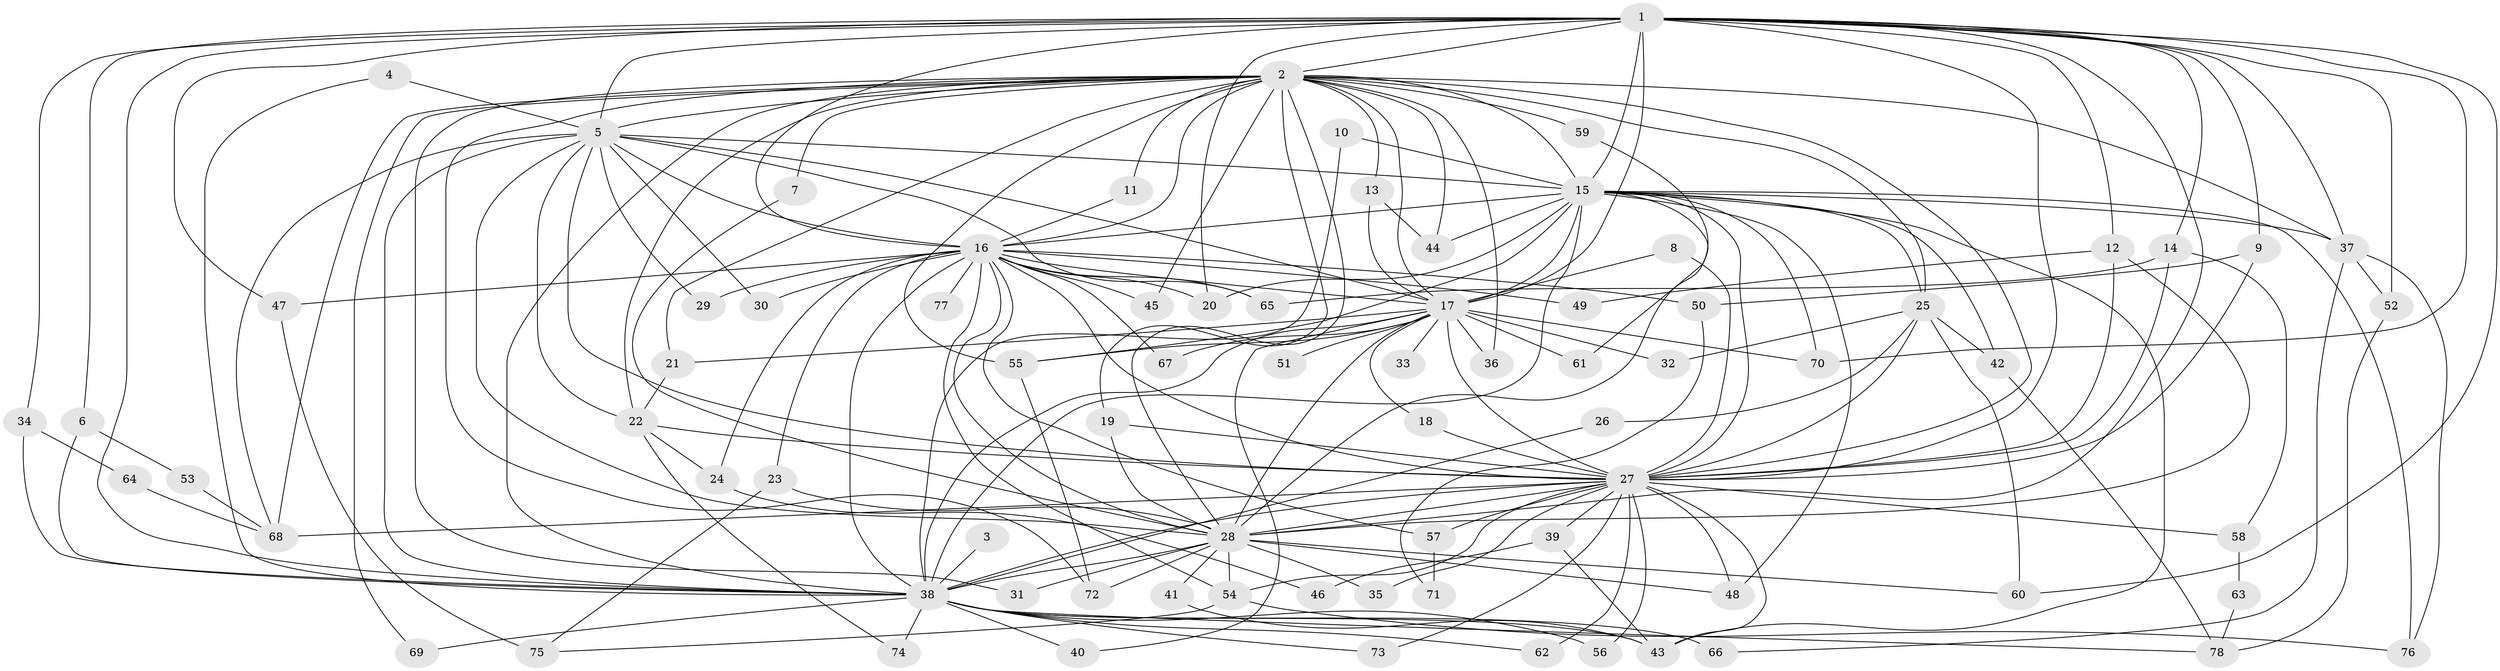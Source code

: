 // original degree distribution, {26: 0.00909090909090909, 21: 0.02727272727272727, 30: 0.00909090909090909, 20: 0.00909090909090909, 15: 0.00909090909090909, 27: 0.01818181818181818, 23: 0.00909090909090909, 2: 0.5454545454545454, 4: 0.03636363636363636, 3: 0.2727272727272727, 5: 0.03636363636363636, 7: 0.00909090909090909, 6: 0.00909090909090909}
// Generated by graph-tools (version 1.1) at 2025/36/03/04/25 23:36:36]
// undirected, 78 vertices, 189 edges
graph export_dot {
  node [color=gray90,style=filled];
  1;
  2;
  3;
  4;
  5;
  6;
  7;
  8;
  9;
  10;
  11;
  12;
  13;
  14;
  15;
  16;
  17;
  18;
  19;
  20;
  21;
  22;
  23;
  24;
  25;
  26;
  27;
  28;
  29;
  30;
  31;
  32;
  33;
  34;
  35;
  36;
  37;
  38;
  39;
  40;
  41;
  42;
  43;
  44;
  45;
  46;
  47;
  48;
  49;
  50;
  51;
  52;
  53;
  54;
  55;
  56;
  57;
  58;
  59;
  60;
  61;
  62;
  63;
  64;
  65;
  66;
  67;
  68;
  69;
  70;
  71;
  72;
  73;
  74;
  75;
  76;
  77;
  78;
  1 -- 2 [weight=2.0];
  1 -- 5 [weight=1.0];
  1 -- 6 [weight=1.0];
  1 -- 9 [weight=1.0];
  1 -- 12 [weight=1.0];
  1 -- 14 [weight=1.0];
  1 -- 15 [weight=1.0];
  1 -- 16 [weight=1.0];
  1 -- 17 [weight=1.0];
  1 -- 20 [weight=1.0];
  1 -- 27 [weight=1.0];
  1 -- 28 [weight=1.0];
  1 -- 34 [weight=1.0];
  1 -- 37 [weight=1.0];
  1 -- 38 [weight=1.0];
  1 -- 47 [weight=1.0];
  1 -- 52 [weight=1.0];
  1 -- 60 [weight=1.0];
  1 -- 70 [weight=1.0];
  2 -- 5 [weight=2.0];
  2 -- 7 [weight=1.0];
  2 -- 11 [weight=1.0];
  2 -- 13 [weight=1.0];
  2 -- 15 [weight=2.0];
  2 -- 16 [weight=2.0];
  2 -- 17 [weight=2.0];
  2 -- 19 [weight=1.0];
  2 -- 21 [weight=1.0];
  2 -- 22 [weight=1.0];
  2 -- 25 [weight=1.0];
  2 -- 27 [weight=2.0];
  2 -- 28 [weight=2.0];
  2 -- 31 [weight=1.0];
  2 -- 36 [weight=1.0];
  2 -- 37 [weight=1.0];
  2 -- 38 [weight=2.0];
  2 -- 44 [weight=1.0];
  2 -- 45 [weight=1.0];
  2 -- 55 [weight=1.0];
  2 -- 59 [weight=2.0];
  2 -- 68 [weight=1.0];
  2 -- 69 [weight=1.0];
  2 -- 72 [weight=1.0];
  3 -- 38 [weight=1.0];
  4 -- 5 [weight=1.0];
  4 -- 38 [weight=1.0];
  5 -- 15 [weight=3.0];
  5 -- 16 [weight=2.0];
  5 -- 17 [weight=2.0];
  5 -- 22 [weight=1.0];
  5 -- 27 [weight=1.0];
  5 -- 28 [weight=2.0];
  5 -- 29 [weight=1.0];
  5 -- 30 [weight=1.0];
  5 -- 38 [weight=2.0];
  5 -- 65 [weight=1.0];
  5 -- 68 [weight=1.0];
  6 -- 38 [weight=1.0];
  6 -- 53 [weight=1.0];
  7 -- 28 [weight=1.0];
  8 -- 17 [weight=1.0];
  8 -- 27 [weight=1.0];
  9 -- 27 [weight=1.0];
  9 -- 50 [weight=1.0];
  10 -- 15 [weight=1.0];
  10 -- 38 [weight=1.0];
  11 -- 16 [weight=1.0];
  12 -- 27 [weight=1.0];
  12 -- 28 [weight=1.0];
  12 -- 49 [weight=1.0];
  13 -- 17 [weight=1.0];
  13 -- 44 [weight=1.0];
  14 -- 27 [weight=1.0];
  14 -- 58 [weight=1.0];
  14 -- 65 [weight=1.0];
  15 -- 16 [weight=1.0];
  15 -- 17 [weight=1.0];
  15 -- 20 [weight=1.0];
  15 -- 25 [weight=1.0];
  15 -- 27 [weight=2.0];
  15 -- 28 [weight=1.0];
  15 -- 37 [weight=1.0];
  15 -- 38 [weight=1.0];
  15 -- 42 [weight=1.0];
  15 -- 43 [weight=1.0];
  15 -- 44 [weight=1.0];
  15 -- 48 [weight=1.0];
  15 -- 55 [weight=1.0];
  15 -- 70 [weight=1.0];
  15 -- 76 [weight=1.0];
  16 -- 17 [weight=1.0];
  16 -- 20 [weight=1.0];
  16 -- 23 [weight=1.0];
  16 -- 24 [weight=1.0];
  16 -- 27 [weight=1.0];
  16 -- 28 [weight=1.0];
  16 -- 29 [weight=1.0];
  16 -- 30 [weight=1.0];
  16 -- 38 [weight=1.0];
  16 -- 45 [weight=1.0];
  16 -- 47 [weight=1.0];
  16 -- 49 [weight=1.0];
  16 -- 50 [weight=1.0];
  16 -- 54 [weight=1.0];
  16 -- 57 [weight=1.0];
  16 -- 65 [weight=1.0];
  16 -- 67 [weight=2.0];
  16 -- 77 [weight=1.0];
  17 -- 18 [weight=1.0];
  17 -- 21 [weight=1.0];
  17 -- 27 [weight=1.0];
  17 -- 28 [weight=1.0];
  17 -- 32 [weight=1.0];
  17 -- 33 [weight=1.0];
  17 -- 36 [weight=1.0];
  17 -- 38 [weight=1.0];
  17 -- 40 [weight=1.0];
  17 -- 51 [weight=1.0];
  17 -- 55 [weight=1.0];
  17 -- 61 [weight=1.0];
  17 -- 67 [weight=1.0];
  17 -- 70 [weight=1.0];
  18 -- 27 [weight=1.0];
  19 -- 27 [weight=1.0];
  19 -- 28 [weight=1.0];
  21 -- 22 [weight=1.0];
  22 -- 24 [weight=1.0];
  22 -- 27 [weight=1.0];
  22 -- 74 [weight=1.0];
  23 -- 28 [weight=1.0];
  23 -- 75 [weight=1.0];
  24 -- 46 [weight=1.0];
  25 -- 26 [weight=1.0];
  25 -- 27 [weight=1.0];
  25 -- 32 [weight=1.0];
  25 -- 42 [weight=1.0];
  25 -- 60 [weight=1.0];
  26 -- 38 [weight=1.0];
  27 -- 28 [weight=1.0];
  27 -- 35 [weight=1.0];
  27 -- 38 [weight=1.0];
  27 -- 39 [weight=1.0];
  27 -- 43 [weight=1.0];
  27 -- 48 [weight=1.0];
  27 -- 54 [weight=1.0];
  27 -- 56 [weight=1.0];
  27 -- 57 [weight=1.0];
  27 -- 58 [weight=1.0];
  27 -- 62 [weight=2.0];
  27 -- 68 [weight=1.0];
  27 -- 73 [weight=1.0];
  28 -- 31 [weight=1.0];
  28 -- 35 [weight=1.0];
  28 -- 38 [weight=1.0];
  28 -- 41 [weight=1.0];
  28 -- 48 [weight=1.0];
  28 -- 54 [weight=1.0];
  28 -- 60 [weight=1.0];
  28 -- 72 [weight=1.0];
  34 -- 38 [weight=1.0];
  34 -- 64 [weight=1.0];
  37 -- 52 [weight=1.0];
  37 -- 66 [weight=1.0];
  37 -- 76 [weight=1.0];
  38 -- 40 [weight=1.0];
  38 -- 43 [weight=1.0];
  38 -- 56 [weight=1.0];
  38 -- 62 [weight=1.0];
  38 -- 66 [weight=2.0];
  38 -- 69 [weight=1.0];
  38 -- 73 [weight=1.0];
  38 -- 74 [weight=1.0];
  38 -- 78 [weight=1.0];
  39 -- 43 [weight=1.0];
  39 -- 46 [weight=1.0];
  41 -- 43 [weight=1.0];
  42 -- 78 [weight=1.0];
  47 -- 75 [weight=1.0];
  50 -- 71 [weight=1.0];
  52 -- 78 [weight=1.0];
  53 -- 68 [weight=1.0];
  54 -- 75 [weight=1.0];
  54 -- 76 [weight=1.0];
  55 -- 72 [weight=1.0];
  57 -- 71 [weight=1.0];
  58 -- 63 [weight=1.0];
  59 -- 61 [weight=1.0];
  63 -- 78 [weight=1.0];
  64 -- 68 [weight=1.0];
}
